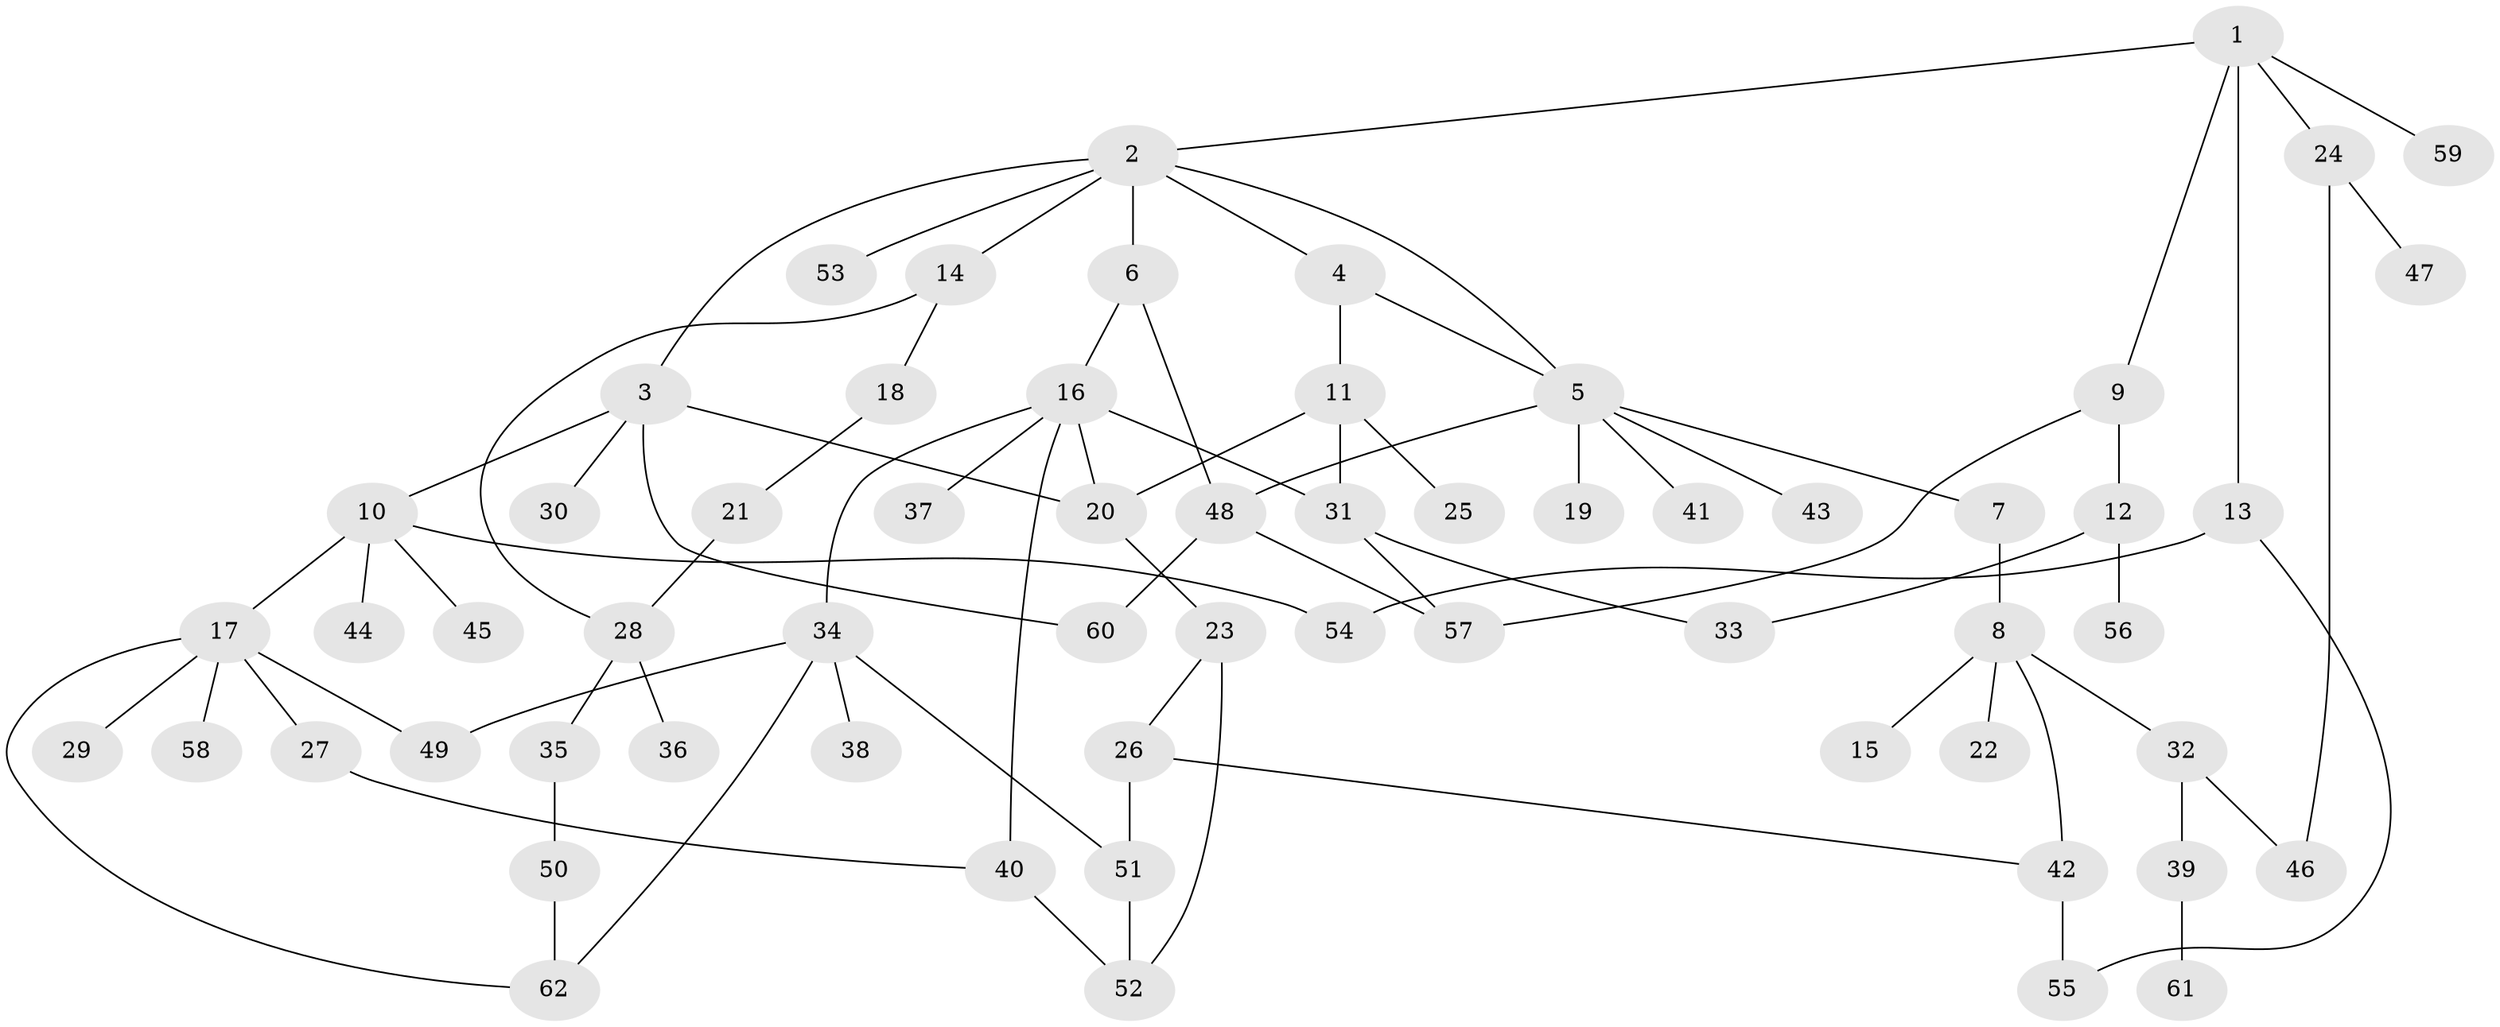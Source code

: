 // coarse degree distribution, {4: 0.14634146341463414, 5: 0.14634146341463414, 7: 0.04878048780487805, 6: 0.024390243902439025, 2: 0.1951219512195122, 3: 0.12195121951219512, 1: 0.3170731707317073}
// Generated by graph-tools (version 1.1) at 2025/23/03/03/25 07:23:31]
// undirected, 62 vertices, 82 edges
graph export_dot {
graph [start="1"]
  node [color=gray90,style=filled];
  1;
  2;
  3;
  4;
  5;
  6;
  7;
  8;
  9;
  10;
  11;
  12;
  13;
  14;
  15;
  16;
  17;
  18;
  19;
  20;
  21;
  22;
  23;
  24;
  25;
  26;
  27;
  28;
  29;
  30;
  31;
  32;
  33;
  34;
  35;
  36;
  37;
  38;
  39;
  40;
  41;
  42;
  43;
  44;
  45;
  46;
  47;
  48;
  49;
  50;
  51;
  52;
  53;
  54;
  55;
  56;
  57;
  58;
  59;
  60;
  61;
  62;
  1 -- 2;
  1 -- 9;
  1 -- 13;
  1 -- 24;
  1 -- 59;
  2 -- 3;
  2 -- 4;
  2 -- 6;
  2 -- 14;
  2 -- 53;
  2 -- 5;
  3 -- 10;
  3 -- 30;
  3 -- 60;
  3 -- 20;
  4 -- 5;
  4 -- 11;
  5 -- 7;
  5 -- 19;
  5 -- 41;
  5 -- 43;
  5 -- 48;
  6 -- 16;
  6 -- 48;
  7 -- 8;
  8 -- 15;
  8 -- 22;
  8 -- 32;
  8 -- 42;
  9 -- 12;
  9 -- 57;
  10 -- 17;
  10 -- 44;
  10 -- 45;
  10 -- 54;
  11 -- 25;
  11 -- 31;
  11 -- 20;
  12 -- 33;
  12 -- 56;
  13 -- 54;
  13 -- 55;
  14 -- 18;
  14 -- 28;
  16 -- 20;
  16 -- 34;
  16 -- 37;
  16 -- 40;
  16 -- 31;
  17 -- 27;
  17 -- 29;
  17 -- 49;
  17 -- 58;
  17 -- 62;
  18 -- 21;
  20 -- 23;
  21 -- 28;
  23 -- 26;
  23 -- 52;
  24 -- 47;
  24 -- 46;
  26 -- 42;
  26 -- 51;
  27 -- 40;
  28 -- 35;
  28 -- 36;
  31 -- 57;
  31 -- 33;
  32 -- 39;
  32 -- 46;
  34 -- 38;
  34 -- 51;
  34 -- 62;
  34 -- 49;
  35 -- 50;
  39 -- 61;
  40 -- 52;
  42 -- 55;
  48 -- 57;
  48 -- 60;
  50 -- 62;
  51 -- 52;
}
